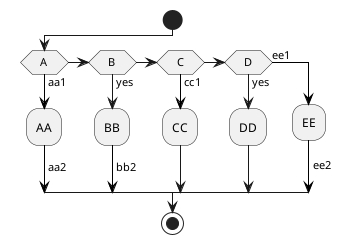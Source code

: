 @startuml
start

if (A) then (yes)
        -[#black]-> aa1;
        :AA;
        -[#black]-> aa2;
    elseif (B) then (yes)
        :BB;
        -[#black]-> bb2;
    elseif (C) then (yes)
        -[#black]-> cc1;
        :CC;
    elseif (D) then (yes)
        :DD;
    else (no)
        -[#black]-> ee1;
	:EE;
        -[#black]-> ee2;
    endif

stop
@enduml
